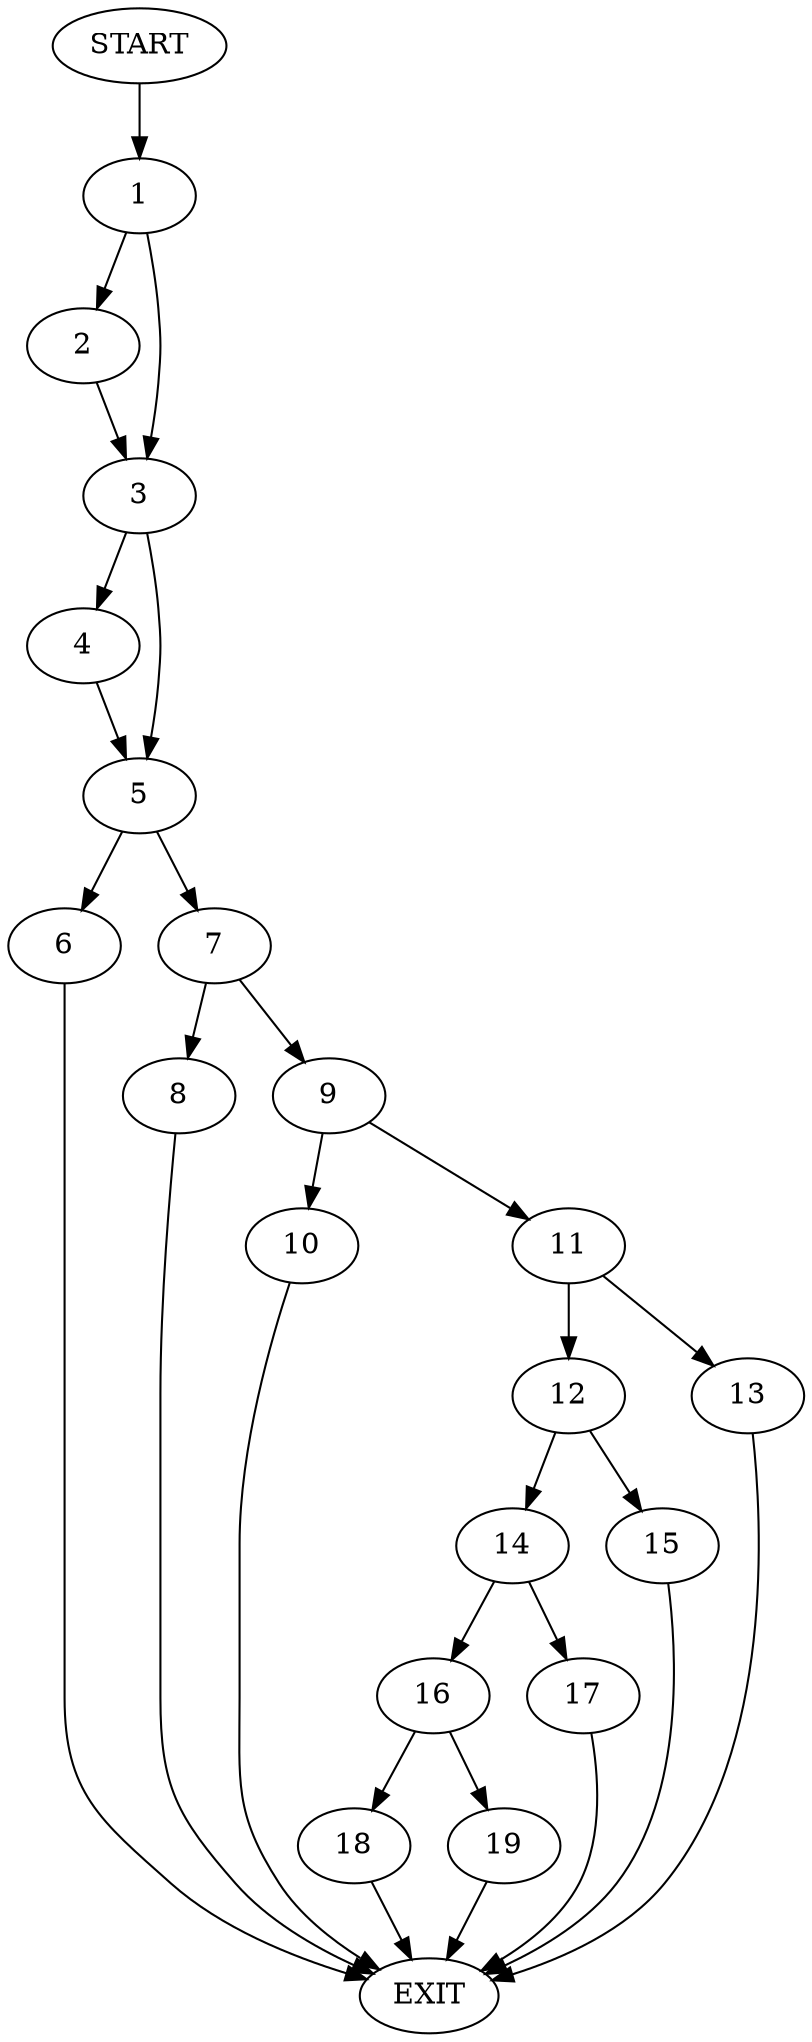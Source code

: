 digraph {
0 [label="START"]
20 [label="EXIT"]
0 -> 1
1 -> 2
1 -> 3
2 -> 3
3 -> 4
3 -> 5
5 -> 6
5 -> 7
4 -> 5
7 -> 8
7 -> 9
6 -> 20
8 -> 20
9 -> 10
9 -> 11
10 -> 20
11 -> 12
11 -> 13
12 -> 14
12 -> 15
13 -> 20
15 -> 20
14 -> 16
14 -> 17
17 -> 20
16 -> 18
16 -> 19
18 -> 20
19 -> 20
}
